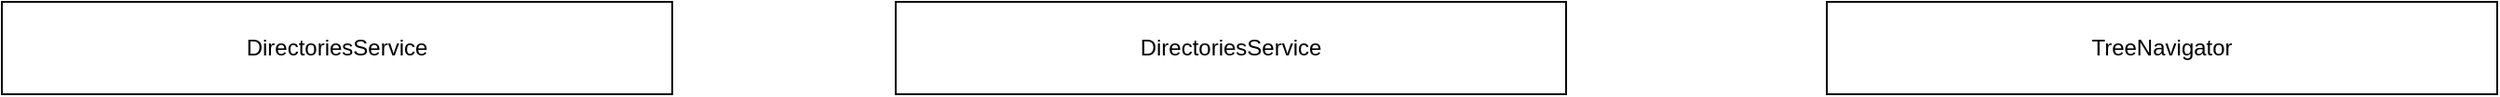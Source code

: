 <mxfile version="15.2.7" type="device"><diagram id="3Jh6_8hniqhCTgU0JUth" name="Страница 1"><mxGraphModel dx="3253" dy="967" grid="1" gridSize="10" guides="1" tooltips="1" connect="1" arrows="1" fold="1" page="1" pageScale="1" pageWidth="827" pageHeight="1169" math="0" shadow="0"><root><mxCell id="0"/><mxCell id="1" parent="0"/><mxCell id="LAWyB9BBvAfKVJOSGzuf-1" value="DirectoriesService" style="rounded=0;whiteSpace=wrap;html=1;" vertex="1" parent="1"><mxGeometry x="-210" y="50" width="360" height="50" as="geometry"/></mxCell><mxCell id="LAWyB9BBvAfKVJOSGzuf-8" value="TreeNavigator" style="rounded=0;whiteSpace=wrap;html=1;" vertex="1" parent="1"><mxGeometry x="290" y="50" width="360" height="50" as="geometry"/></mxCell><mxCell id="LAWyB9BBvAfKVJOSGzuf-11" value="DirectoriesService" style="rounded=0;whiteSpace=wrap;html=1;" vertex="1" parent="1"><mxGeometry x="-690" y="50" width="360" height="50" as="geometry"/></mxCell></root></mxGraphModel></diagram></mxfile>